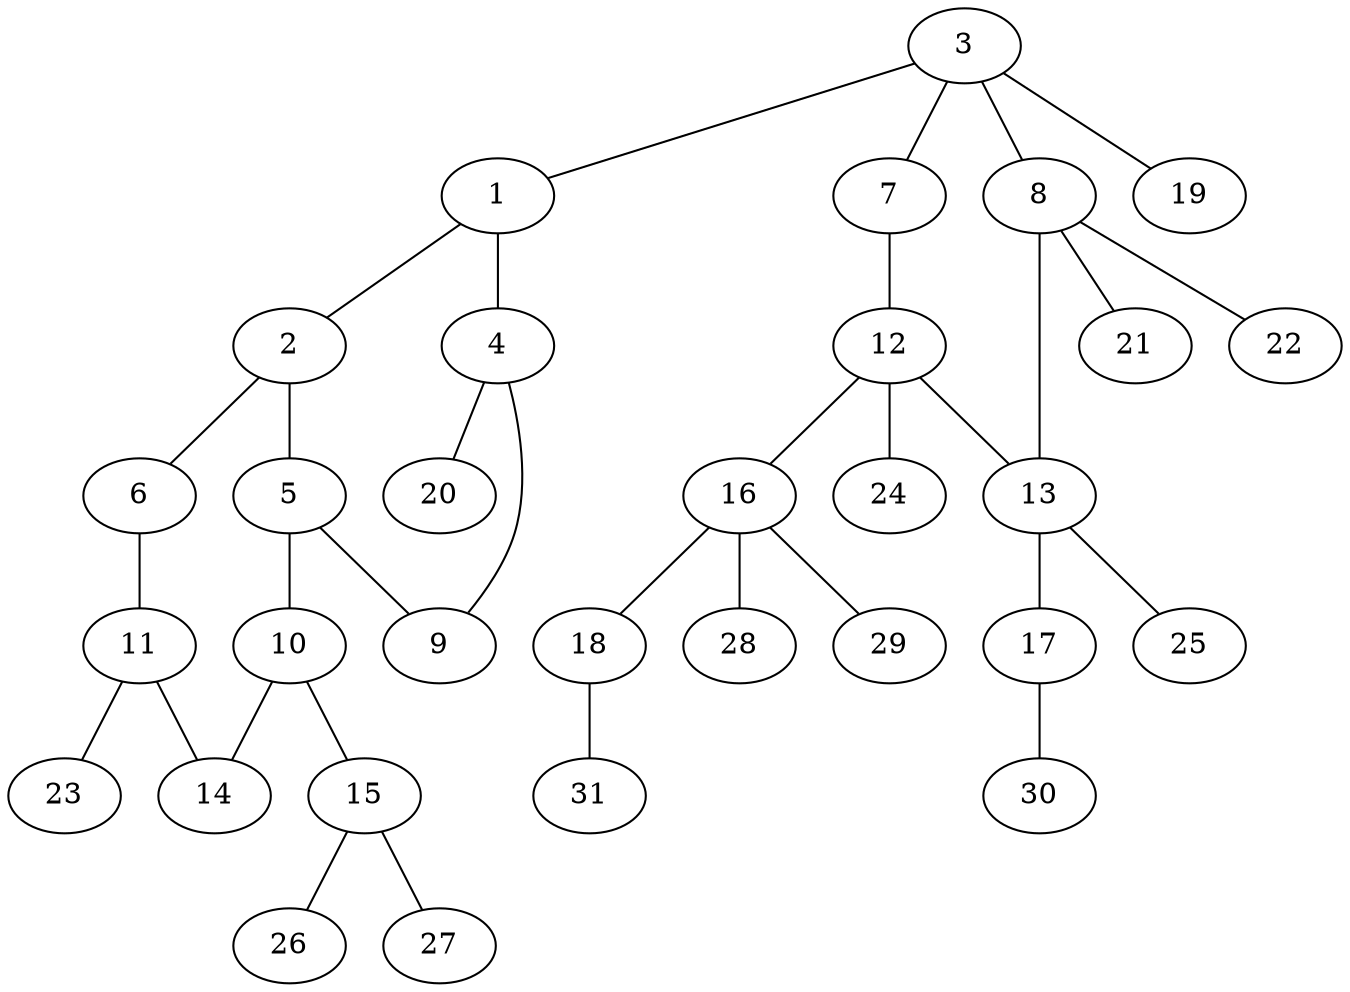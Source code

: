 graph molecule_4152 {
	1	 [chem=N];
	2	 [chem=C];
	1 -- 2	 [valence=1];
	4	 [chem=C];
	1 -- 4	 [valence=1];
	5	 [chem=C];
	2 -- 5	 [valence=2];
	6	 [chem=N];
	2 -- 6	 [valence=1];
	3	 [chem=C];
	3 -- 1	 [valence=1];
	7	 [chem=O];
	3 -- 7	 [valence=1];
	8	 [chem=C];
	3 -- 8	 [valence=1];
	19	 [chem=H];
	3 -- 19	 [valence=1];
	9	 [chem=N];
	4 -- 9	 [valence=2];
	20	 [chem=H];
	4 -- 20	 [valence=1];
	5 -- 9	 [valence=1];
	10	 [chem=C];
	5 -- 10	 [valence=1];
	11	 [chem=C];
	6 -- 11	 [valence=2];
	12	 [chem=C];
	7 -- 12	 [valence=1];
	13	 [chem=C];
	8 -- 13	 [valence=1];
	21	 [chem=H];
	8 -- 21	 [valence=1];
	22	 [chem=H];
	8 -- 22	 [valence=1];
	14	 [chem=N];
	10 -- 14	 [valence=2];
	15	 [chem=N];
	10 -- 15	 [valence=1];
	11 -- 14	 [valence=1];
	23	 [chem=H];
	11 -- 23	 [valence=1];
	12 -- 13	 [valence=1];
	16	 [chem=C];
	12 -- 16	 [valence=1];
	24	 [chem=H];
	12 -- 24	 [valence=1];
	17	 [chem=O];
	13 -- 17	 [valence=1];
	25	 [chem=H];
	13 -- 25	 [valence=1];
	26	 [chem=H];
	15 -- 26	 [valence=1];
	27	 [chem=H];
	15 -- 27	 [valence=1];
	18	 [chem=O];
	16 -- 18	 [valence=1];
	28	 [chem=H];
	16 -- 28	 [valence=1];
	29	 [chem=H];
	16 -- 29	 [valence=1];
	30	 [chem=H];
	17 -- 30	 [valence=1];
	31	 [chem=H];
	18 -- 31	 [valence=1];
}
